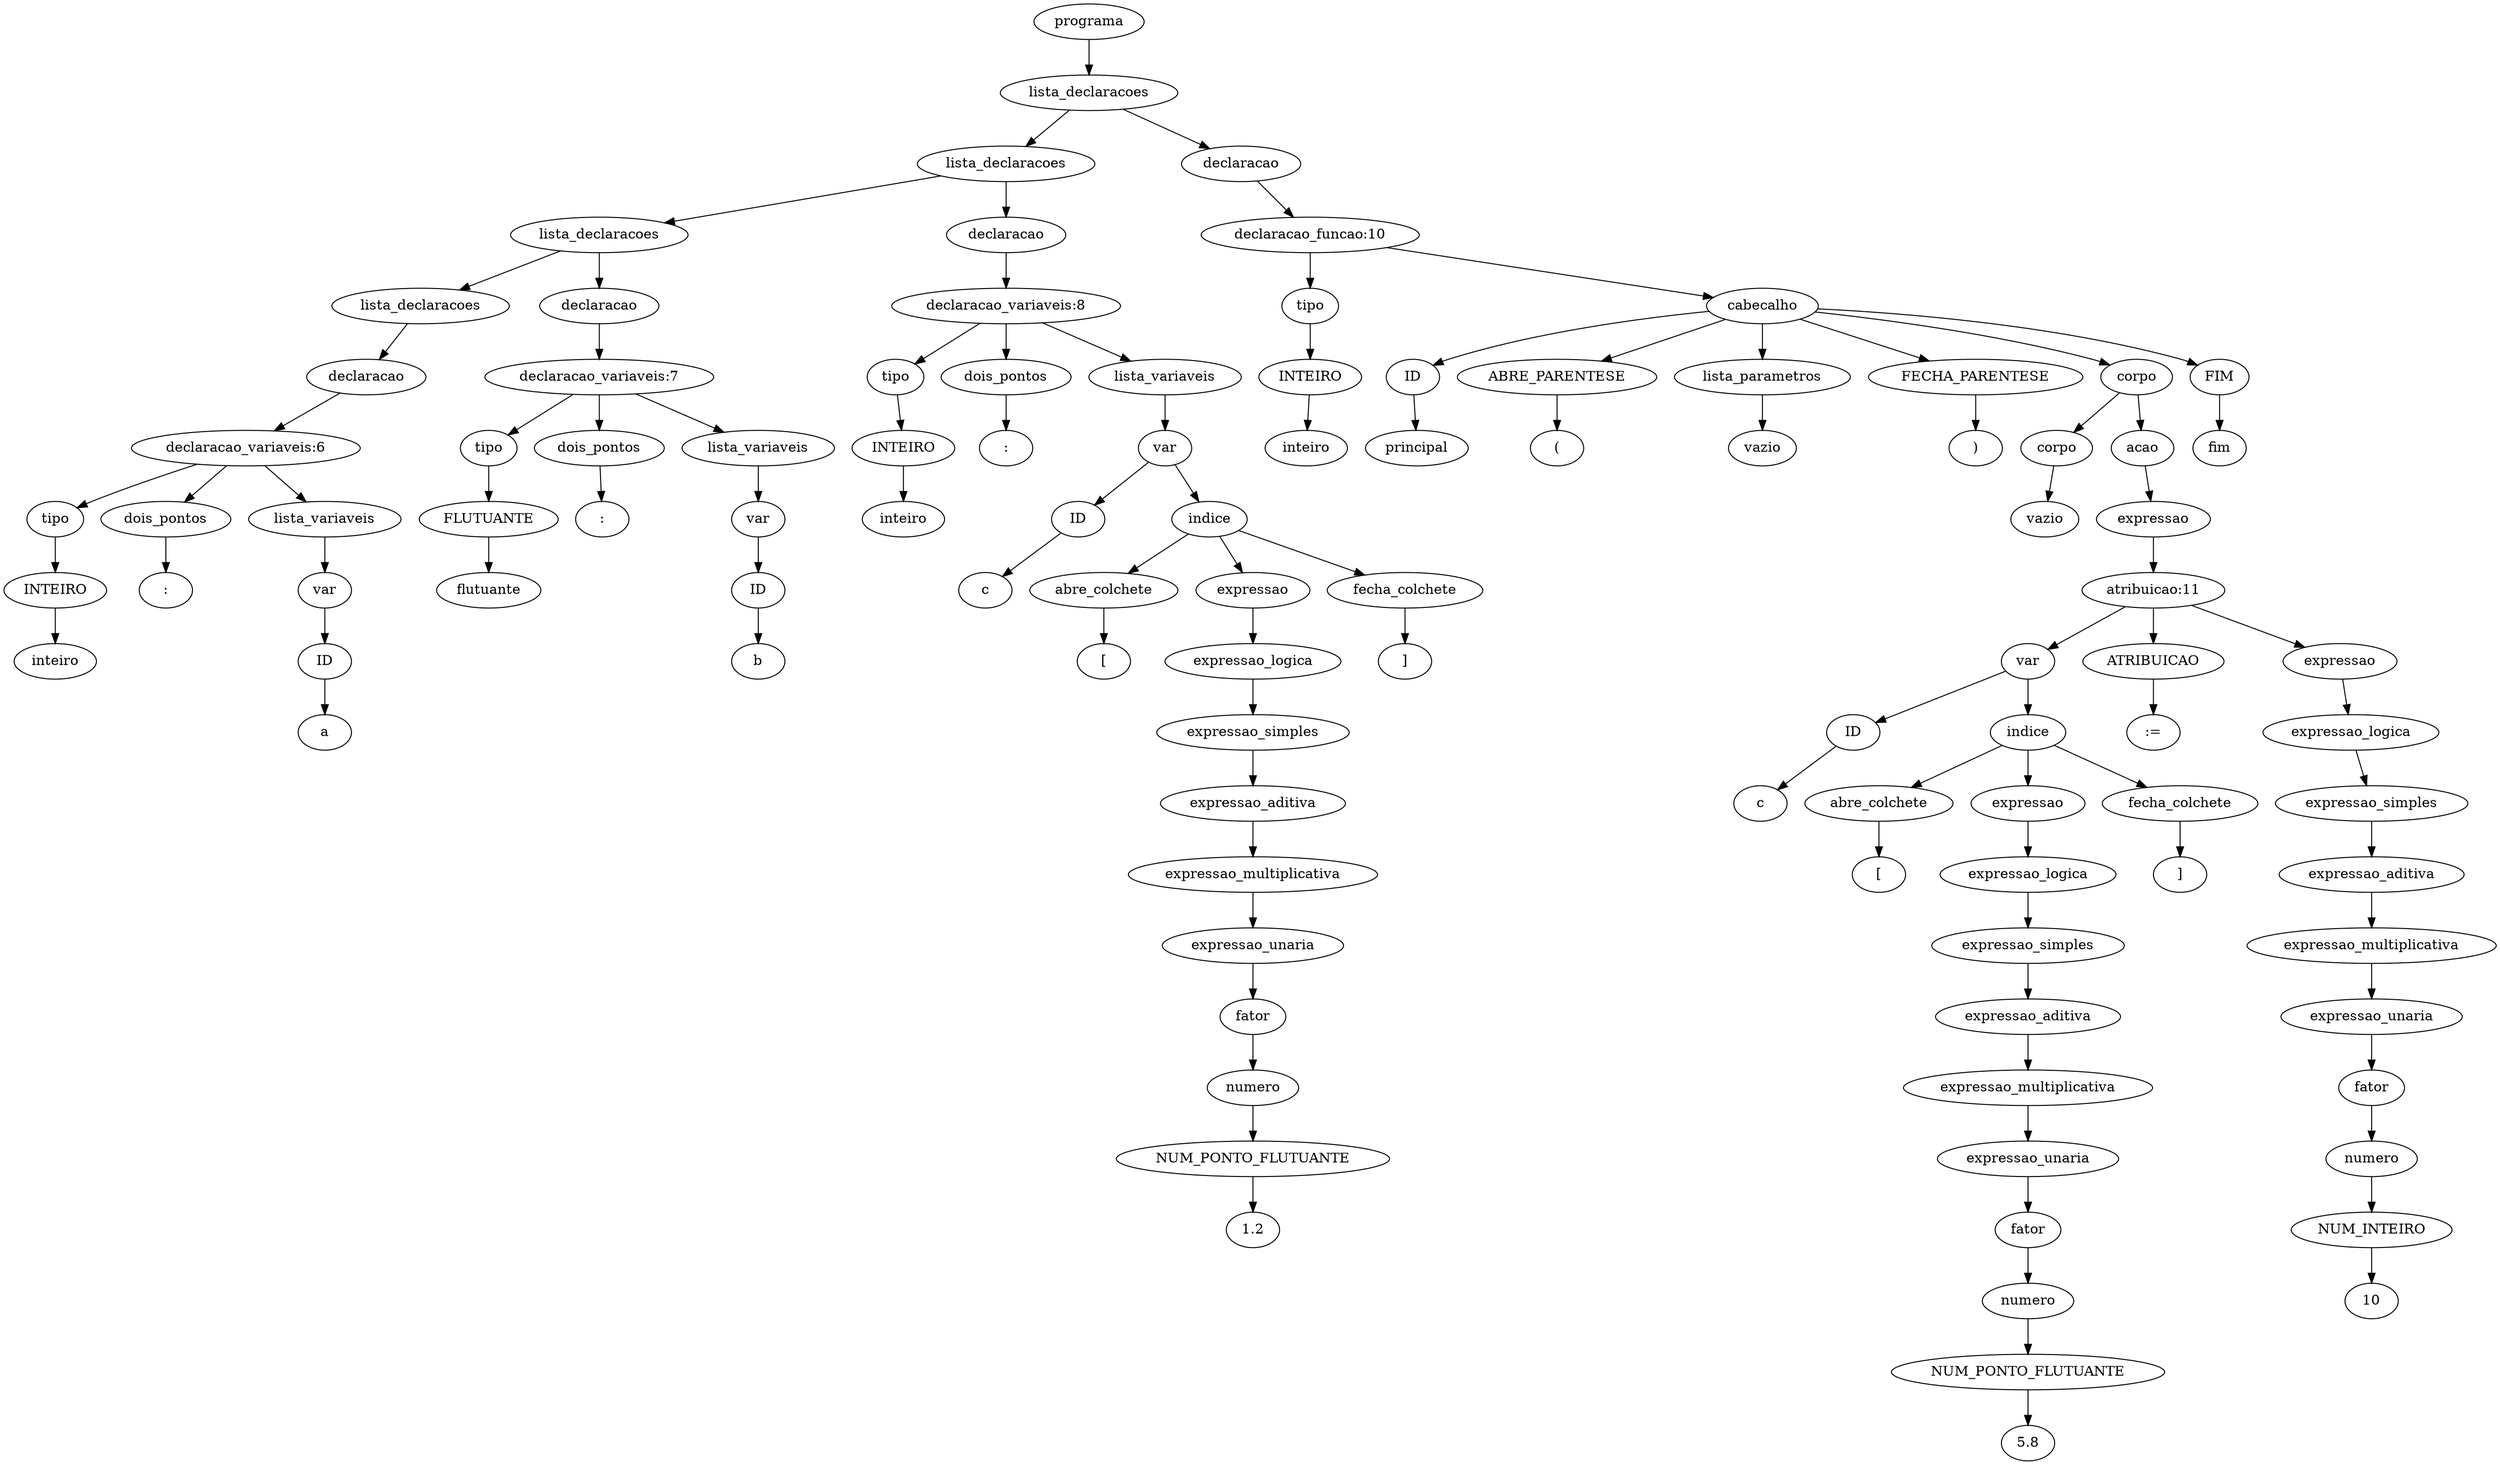 digraph tree {
    "0x7f0603adf370" [label="programa"];
    "0x7f0603adfcd0" [label="lista_declaracoes"];
    "0x7f0603adfb80" [label="lista_declaracoes"];
    "0x7f0603adf490" [label="lista_declaracoes"];
    "0x7f0603adf280" [label="lista_declaracoes"];
    "0x7f0603b35760" [label="declaracao"];
    "0x7f0603adf1f0" [label="declaracao_variaveis:6"];
    "0x7f0603adf160" [label="tipo"];
    "0x7f0603adf1c0" [label="INTEIRO"];
    "0x7f0603adf220" [label="inteiro"];
    "0x7f0603adf2e0" [label="dois_pontos"];
    "0x7f0603adf190" [label=":"];
    "0x7f0603adf250" [label="lista_variaveis"];
    "0x7f0605a45820" [label="var"];
    "0x7f0609aa6160" [label="ID"];
    "0x7f0603adf340" [label="a"];
    "0x7f0603adf3d0" [label="declaracao"];
    "0x7f0603adf550" [label="declaracao_variaveis:7"];
    "0x7f0603adf400" [label="tipo"];
    "0x7f0603adf430" [label="FLUTUANTE"];
    "0x7f0603adf460" [label="flutuante"];
    "0x7f0603adf670" [label="dois_pontos"];
    "0x7f0603adf6a0" [label=":"];
    "0x7f0603adf4c0" [label="lista_variaveis"];
    "0x7f0603adf310" [label="var"];
    "0x7f0603adf2b0" [label="ID"];
    "0x7f0603adf5b0" [label="b"];
    "0x7f0603adf6d0" [label="declaracao"];
    "0x7f0603adfbb0" [label="declaracao_variaveis:8"];
    "0x7f0605a45970" [label="tipo"];
    "0x7f0605a457c0" [label="INTEIRO"];
    "0x7f0603adf700" [label="inteiro"];
    "0x7f0603adfa90" [label="dois_pontos"];
    "0x7f0603adf850" [label=":"];
    "0x7f0603adf5e0" [label="lista_variaveis"];
    "0x7f0603adf760" [label="var"];
    "0x7f0603adf790" [label="ID"];
    "0x7f0603adf9a0" [label="c"];
    "0x7f0603adf970" [label="indice"];
    "0x7f0603adfa00" [label="abre_colchete"];
    "0x7f0603adfaf0" [label="["];
    "0x7f0603adf940" [label="expressao"];
    "0x7f0603adf910" [label="expressao_logica"];
    "0x7f0603adf880" [label="expressao_simples"];
    "0x7f0603adf7f0" [label="expressao_aditiva"];
    "0x7f0603adf8e0" [label="expressao_multiplicativa"];
    "0x7f0603adf730" [label="expressao_unaria"];
    "0x7f0603adf7c0" [label="fator"];
    "0x7f0603adf580" [label="numero"];
    "0x7f0603adf520" [label="NUM_PONTO_FLUTUANTE"];
    "0x7f0603adf8b0" [label="1.2"];
    "0x7f0603adfb20" [label="fecha_colchete"];
    "0x7f0603adfb50" [label="]"];
    "0x7f0603adfbe0" [label="declaracao"];
    "0x7f0603adf610" [label="declaracao_funcao:10"];
    "0x7f0603adf3a0" [label="tipo"];
    "0x7f0603adf100" [label="INTEIRO"];
    "0x7f0603adfc10" [label="inteiro"];
    "0x7f0603adfe20" [label="cabecalho"];
    "0x7f0603aed340" [label="ID"];
    "0x7f0603aed1f0" [label="principal"];
    "0x7f0603aed640" [label="ABRE_PARENTESE"];
    "0x7f0603aed670" [label="("];
    "0x7f0603adfd30" [label="lista_parametros"];
    "0x7f0603adfac0" [label="vazio"];
    "0x7f0603aed6a0" [label="FECHA_PARENTESE"];
    "0x7f0603aed6d0" [label=")"];
    "0x7f0603aed5b0" [label="corpo"];
    "0x7f0603adfe50" [label="corpo"];
    "0x7f0603adfc40" [label="vazio"];
    "0x7f0603aed4c0" [label="acao"];
    "0x7f0603aed310" [label="expressao"];
    "0x7f0603aed460" [label="atribuicao:11"];
    "0x7f0603adfeb0" [label="var"];
    "0x7f0603adfee0" [label="ID"];
    "0x7f0603adff70" [label="c"];
    "0x7f0603aed100" [label="indice"];
    "0x7f0603aed190" [label="abre_colchete"];
    "0x7f0603aed280" [label="["];
    "0x7f0603aed0d0" [label="expressao"];
    "0x7f0603aed0a0" [label="expressao_logica"];
    "0x7f0603adffd0" [label="expressao_simples"];
    "0x7f0603adff40" [label="expressao_aditiva"];
    "0x7f0603aed070" [label="expressao_multiplicativa"];
    "0x7f0603adfe80" [label="expressao_unaria"];
    "0x7f0603adff10" [label="fator"];
    "0x7f0603adfd60" [label="numero"];
    "0x7f0603adfdc0" [label="NUM_PONTO_FLUTUANTE"];
    "0x7f0603aed040" [label="5.8"];
    "0x7f0603aed2b0" [label="fecha_colchete"];
    "0x7f0603aed2e0" [label="]"];
    "0x7f0603aed4f0" [label="ATRIBUICAO"];
    "0x7f0603aed580" [label=":="];
    "0x7f0603aed430" [label="expressao"];
    "0x7f0603aed400" [label="expressao_logica"];
    "0x7f0603aed3a0" [label="expressao_simples"];
    "0x7f0603aed1c0" [label="expressao_aditiva"];
    "0x7f0603aed250" [label="expressao_multiplicativa"];
    "0x7f0603adffa0" [label="expressao_unaria"];
    "0x7f0603aed130" [label="fator"];
    "0x7f0603adfdf0" [label="numero"];
    "0x7f0603adfd90" [label="NUM_INTEIRO"];
    "0x7f0603aed160" [label="10"];
    "0x7f0603aed700" [label="FIM"];
    "0x7f0603aed730" [label="fim"];
    "0x7f0603adf370" -> "0x7f0603adfcd0";
    "0x7f0603adfcd0" -> "0x7f0603adfb80";
    "0x7f0603adfcd0" -> "0x7f0603adfbe0";
    "0x7f0603adfb80" -> "0x7f0603adf490";
    "0x7f0603adfb80" -> "0x7f0603adf6d0";
    "0x7f0603adf490" -> "0x7f0603adf280";
    "0x7f0603adf490" -> "0x7f0603adf3d0";
    "0x7f0603adf280" -> "0x7f0603b35760";
    "0x7f0603b35760" -> "0x7f0603adf1f0";
    "0x7f0603adf1f0" -> "0x7f0603adf160";
    "0x7f0603adf1f0" -> "0x7f0603adf2e0";
    "0x7f0603adf1f0" -> "0x7f0603adf250";
    "0x7f0603adf160" -> "0x7f0603adf1c0";
    "0x7f0603adf1c0" -> "0x7f0603adf220";
    "0x7f0603adf2e0" -> "0x7f0603adf190";
    "0x7f0603adf250" -> "0x7f0605a45820";
    "0x7f0605a45820" -> "0x7f0609aa6160";
    "0x7f0609aa6160" -> "0x7f0603adf340";
    "0x7f0603adf3d0" -> "0x7f0603adf550";
    "0x7f0603adf550" -> "0x7f0603adf400";
    "0x7f0603adf550" -> "0x7f0603adf670";
    "0x7f0603adf550" -> "0x7f0603adf4c0";
    "0x7f0603adf400" -> "0x7f0603adf430";
    "0x7f0603adf430" -> "0x7f0603adf460";
    "0x7f0603adf670" -> "0x7f0603adf6a0";
    "0x7f0603adf4c0" -> "0x7f0603adf310";
    "0x7f0603adf310" -> "0x7f0603adf2b0";
    "0x7f0603adf2b0" -> "0x7f0603adf5b0";
    "0x7f0603adf6d0" -> "0x7f0603adfbb0";
    "0x7f0603adfbb0" -> "0x7f0605a45970";
    "0x7f0603adfbb0" -> "0x7f0603adfa90";
    "0x7f0603adfbb0" -> "0x7f0603adf5e0";
    "0x7f0605a45970" -> "0x7f0605a457c0";
    "0x7f0605a457c0" -> "0x7f0603adf700";
    "0x7f0603adfa90" -> "0x7f0603adf850";
    "0x7f0603adf5e0" -> "0x7f0603adf760";
    "0x7f0603adf760" -> "0x7f0603adf790";
    "0x7f0603adf760" -> "0x7f0603adf970";
    "0x7f0603adf790" -> "0x7f0603adf9a0";
    "0x7f0603adf970" -> "0x7f0603adfa00";
    "0x7f0603adf970" -> "0x7f0603adf940";
    "0x7f0603adf970" -> "0x7f0603adfb20";
    "0x7f0603adfa00" -> "0x7f0603adfaf0";
    "0x7f0603adf940" -> "0x7f0603adf910";
    "0x7f0603adf910" -> "0x7f0603adf880";
    "0x7f0603adf880" -> "0x7f0603adf7f0";
    "0x7f0603adf7f0" -> "0x7f0603adf8e0";
    "0x7f0603adf8e0" -> "0x7f0603adf730";
    "0x7f0603adf730" -> "0x7f0603adf7c0";
    "0x7f0603adf7c0" -> "0x7f0603adf580";
    "0x7f0603adf580" -> "0x7f0603adf520";
    "0x7f0603adf520" -> "0x7f0603adf8b0";
    "0x7f0603adfb20" -> "0x7f0603adfb50";
    "0x7f0603adfbe0" -> "0x7f0603adf610";
    "0x7f0603adf610" -> "0x7f0603adf3a0";
    "0x7f0603adf610" -> "0x7f0603adfe20";
    "0x7f0603adf3a0" -> "0x7f0603adf100";
    "0x7f0603adf100" -> "0x7f0603adfc10";
    "0x7f0603adfe20" -> "0x7f0603aed340";
    "0x7f0603adfe20" -> "0x7f0603aed640";
    "0x7f0603adfe20" -> "0x7f0603adfd30";
    "0x7f0603adfe20" -> "0x7f0603aed6a0";
    "0x7f0603adfe20" -> "0x7f0603aed5b0";
    "0x7f0603adfe20" -> "0x7f0603aed700";
    "0x7f0603aed340" -> "0x7f0603aed1f0";
    "0x7f0603aed640" -> "0x7f0603aed670";
    "0x7f0603adfd30" -> "0x7f0603adfac0";
    "0x7f0603aed6a0" -> "0x7f0603aed6d0";
    "0x7f0603aed5b0" -> "0x7f0603adfe50";
    "0x7f0603aed5b0" -> "0x7f0603aed4c0";
    "0x7f0603adfe50" -> "0x7f0603adfc40";
    "0x7f0603aed4c0" -> "0x7f0603aed310";
    "0x7f0603aed310" -> "0x7f0603aed460";
    "0x7f0603aed460" -> "0x7f0603adfeb0";
    "0x7f0603aed460" -> "0x7f0603aed4f0";
    "0x7f0603aed460" -> "0x7f0603aed430";
    "0x7f0603adfeb0" -> "0x7f0603adfee0";
    "0x7f0603adfeb0" -> "0x7f0603aed100";
    "0x7f0603adfee0" -> "0x7f0603adff70";
    "0x7f0603aed100" -> "0x7f0603aed190";
    "0x7f0603aed100" -> "0x7f0603aed0d0";
    "0x7f0603aed100" -> "0x7f0603aed2b0";
    "0x7f0603aed190" -> "0x7f0603aed280";
    "0x7f0603aed0d0" -> "0x7f0603aed0a0";
    "0x7f0603aed0a0" -> "0x7f0603adffd0";
    "0x7f0603adffd0" -> "0x7f0603adff40";
    "0x7f0603adff40" -> "0x7f0603aed070";
    "0x7f0603aed070" -> "0x7f0603adfe80";
    "0x7f0603adfe80" -> "0x7f0603adff10";
    "0x7f0603adff10" -> "0x7f0603adfd60";
    "0x7f0603adfd60" -> "0x7f0603adfdc0";
    "0x7f0603adfdc0" -> "0x7f0603aed040";
    "0x7f0603aed2b0" -> "0x7f0603aed2e0";
    "0x7f0603aed4f0" -> "0x7f0603aed580";
    "0x7f0603aed430" -> "0x7f0603aed400";
    "0x7f0603aed400" -> "0x7f0603aed3a0";
    "0x7f0603aed3a0" -> "0x7f0603aed1c0";
    "0x7f0603aed1c0" -> "0x7f0603aed250";
    "0x7f0603aed250" -> "0x7f0603adffa0";
    "0x7f0603adffa0" -> "0x7f0603aed130";
    "0x7f0603aed130" -> "0x7f0603adfdf0";
    "0x7f0603adfdf0" -> "0x7f0603adfd90";
    "0x7f0603adfd90" -> "0x7f0603aed160";
    "0x7f0603aed700" -> "0x7f0603aed730";
}
